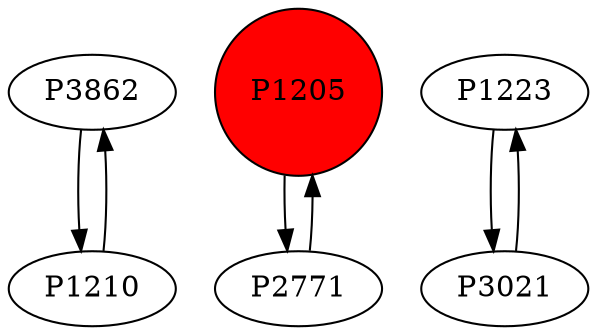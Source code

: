 digraph {
	P3862 -> P1210
	P1210 -> P3862
	P1205 -> P2771
	P2771 -> P1205
	P1223 -> P3021
	P3021 -> P1223
	P1205 [shape=circle]
	P1205 [style=filled]
	P1205 [fillcolor=red]
}